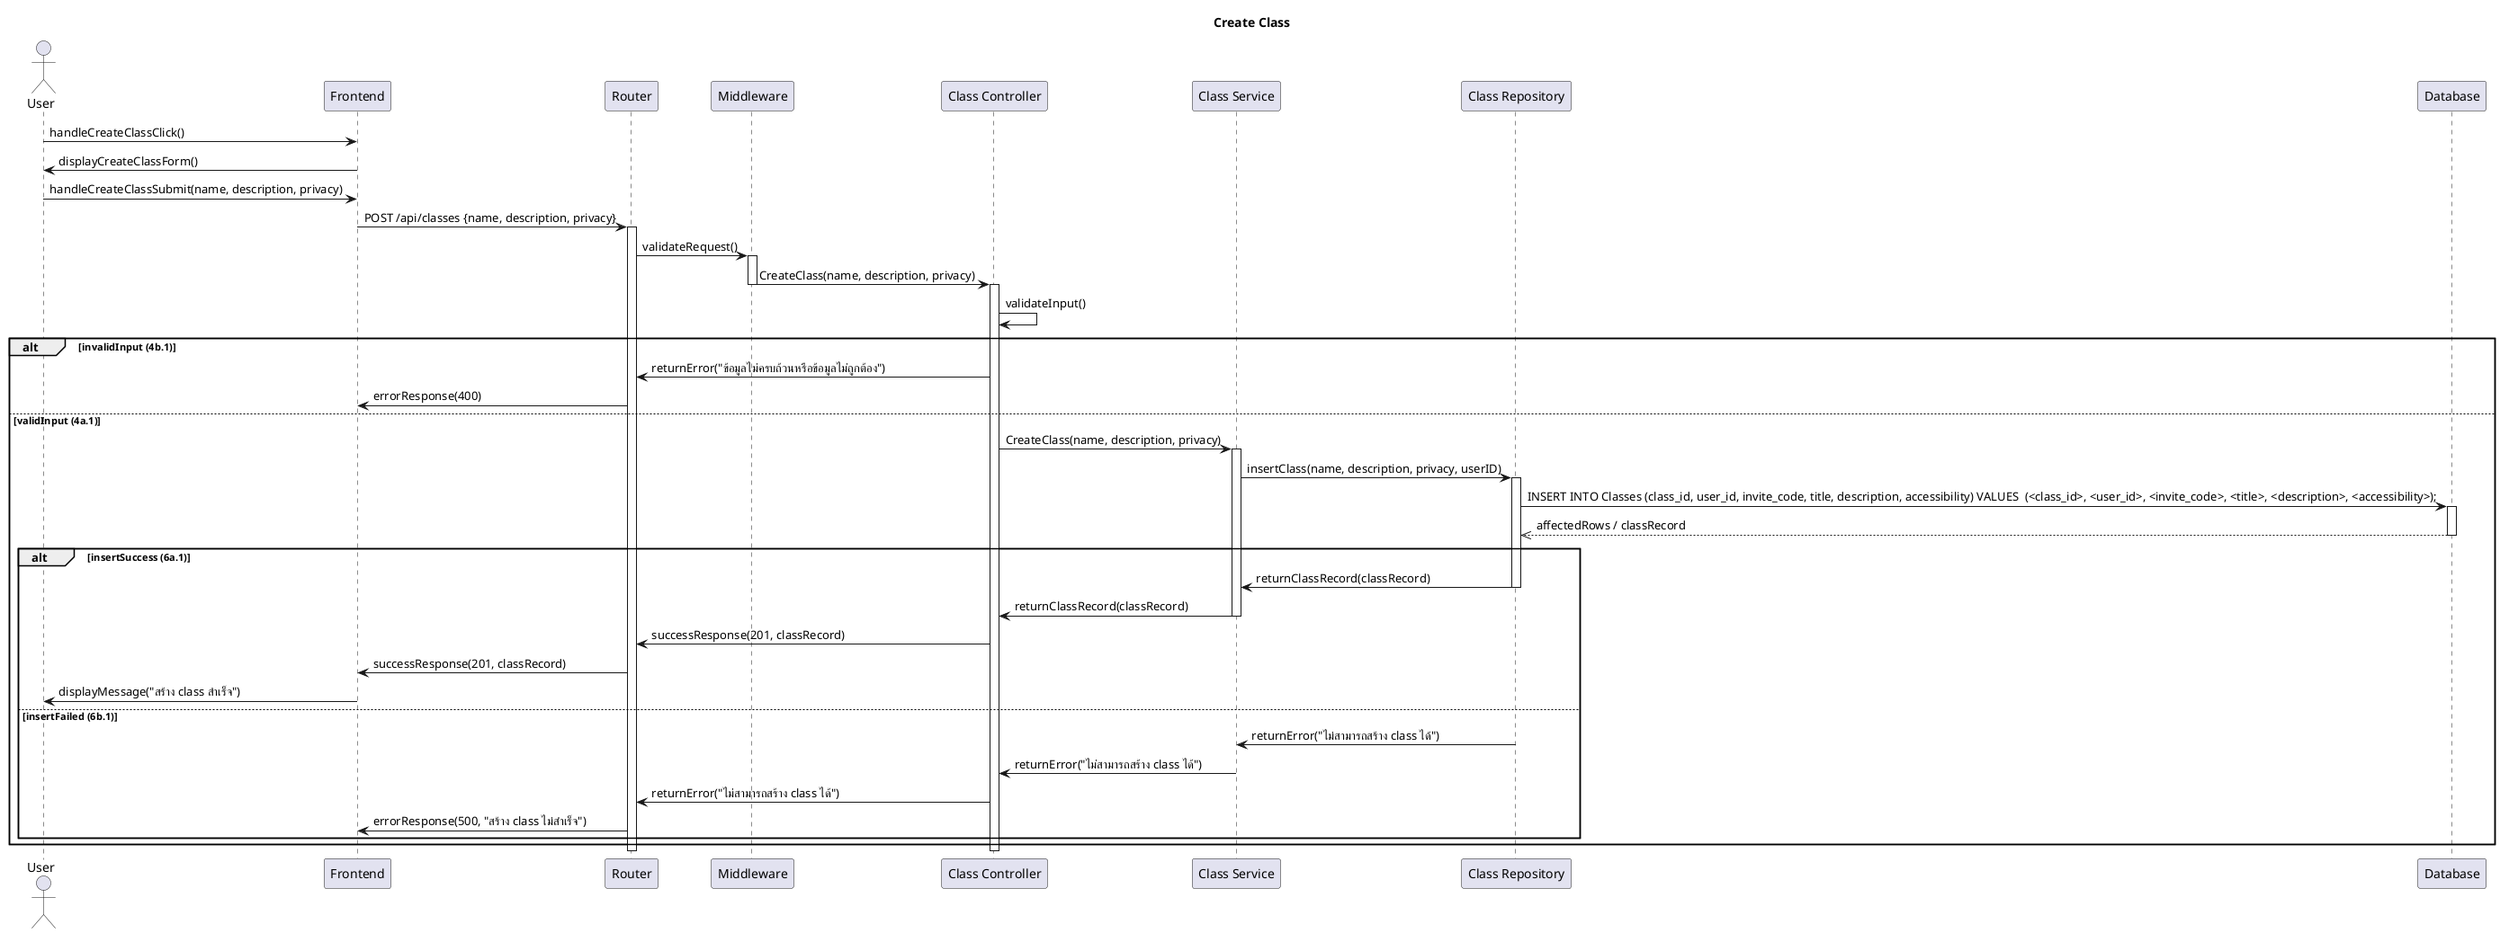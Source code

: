 @startuml
title Create Class

actor User
participant "Frontend" as FE
participant Router
participant "Middleware" as MW
participant "Class Controller" as Controller
participant "Class Service" as Service
participant "Class Repository" as Repository
participant "Database" as DB

'Display Create Class Form'
User -> FE: handleCreateClassClick()
FE -> User: displayCreateClassForm()

'Submit Create Class'
User -> FE: handleCreateClassSubmit(name, description, privacy)
FE -> Router: POST /api/classes {name, description, privacy}
activate Router
Router -> MW: validateRequest()
activate MW
MW -> Controller: CreateClass(name, description, privacy)
deactivate MW
activate Controller
Controller -> Controller: validateInput()
alt invalidInput (4b.1)
    Controller -> Router: returnError("ข้อมูลไม่ครบถ้วนหรือข้อมูลไม่ถูกต้อง")
    Router -> FE: errorResponse(400)
else validInput (4a.1)
    Controller -> Service: CreateClass(name, description, privacy)
    activate Service
    Service -> Repository: insertClass(name, description, privacy, userID)
    activate Repository
    Repository -> DB: INSERT INTO Classes (class_id, user_id, invite_code, title, description, accessibility) VALUES  (<class_id>, <user_id>, <invite_code>, <title>, <description>, <accessibility>);
    activate DB
    DB -->> Repository: affectedRows / classRecord
    deactivate DB
    alt insertSuccess (6a.1)
        Repository -> Service: returnClassRecord(classRecord)
        deactivate Repository
        Service -> Controller: returnClassRecord(classRecord)
        deactivate Service
        Controller -> Router: successResponse(201, classRecord)
        Router -> FE: successResponse(201, classRecord)
        FE -> User: displayMessage("สร้าง class สำเร็จ")
    else insertFailed (6b.1)
        Repository -> Service: returnError("ไม่สามารถสร้าง class ได้")
        deactivate Repository
        Service -> Controller: returnError("ไม่สามารถสร้าง class ได้")
        deactivate Service
        Controller -> Router: returnError("ไม่สามารถสร้าง class ได้")
        Router -> FE: errorResponse(500, "สร้าง class ไม่สำเร็จ")
    end
end
deactivate Controller
deactivate Router

@enduml
